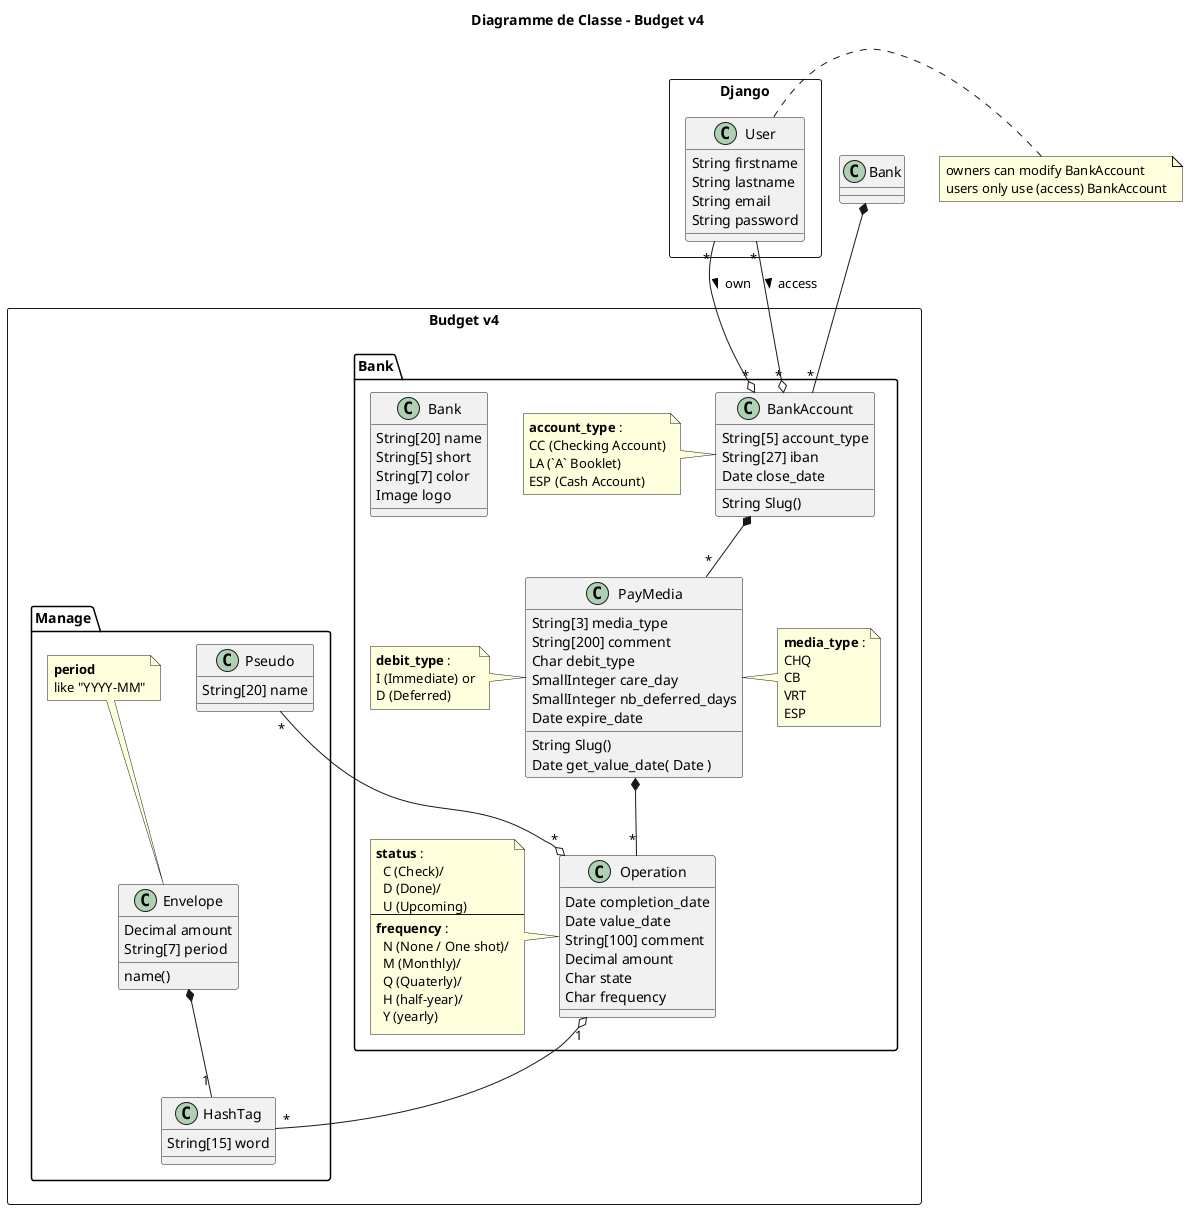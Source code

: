@startuml
title Diagramme de Classe - Budget v4
'left to right direction

rectangle Django {
  class User {
    String firstname
    String lastname
    String email
    String password
  }
}

rectangle "Budget v4" {
  package "Bank" {

    class Bank {
      String[20] name
      String[5] short
      String[7] color
      Image logo
    }

    class BankAccount {
      String[5] account_type
      String[27] iban
      Date close_date
      String Slug()
    }

    note left of BankAccount
      <b>account_type</b> :
      CC (Checking Account)
      LA (`A` Booklet)
      ESP (Cash Account)
    end note

    class PayMedia {
      String[3] media_type
      String[200] comment
      Char debit_type
      SmallInteger care_day
      SmallInteger nb_deferred_days
      Date expire_date
      String Slug()
      Date get_value_date( Date )
    }

    note right of PayMedia
      <b>media_type</b> :
      CHQ
      CB
      VRT
      ESP
    end note

    note left of PayMedia
      <b>debit_type</b> :
      I (Immediate) or
      D (Deferred)
    end note

    class Operation {
      Date completion_date
      Date value_date
      String[100] comment
      Decimal amount
      Char state
      Char frequency
    }


    note left of Operation
      <b>status</b> :
        C (Check)/
        D (Done)/
        U (Upcoming)
      ----
      <b>frequency</b> :
        N (None / One shot)/
        M (Monthly)/
        Q (Quaterly)/
        H (half-year)/
        Y (yearly)
    end note


  }

  package "Manage" {
    class Envelope {
      Decimal amount
      String[7] period
      name()
    }

    note top of Envelope
      <b>period</b>
      like "YYYY-MM"
    end note

    class HashTag {
      String[15] word
    }

    class Pseudo {
      String[20] name
    }
  }
}

User "*" --o "*" BankAccount : > own
User "*" --o "*" BankAccount : > access

note left of User
  owners can modify BankAccount
  users only use (access) BankAccount
end note

Bank *-- "*" BankAccount
BankAccount *-- "*" PayMedia
PayMedia  *-- "*" Operation


Envelope *-- "1" HashTag
Operation "1" o-- "*" HashTag
Pseudo "*" --o "*" Operation


@enduml
